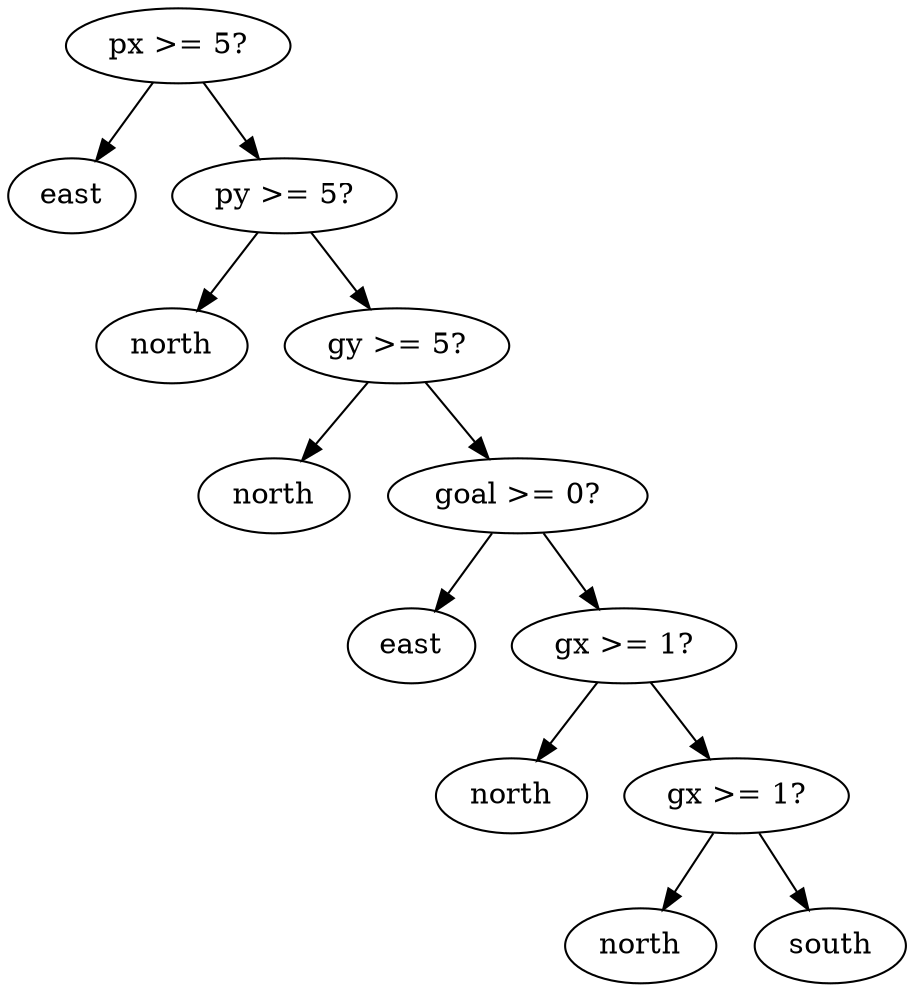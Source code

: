 digraph tree {
    "0x0" [label="px >= 5?"];
    "0x1" [label="east"];
    "0x2" [label="py >= 5?"];
    "0x3" [label="north"];
    "0x4" [label="gy >= 5?"];
    "0x5" [label="north"];
    "0x6" [label="goal >= 0?"];
    "0x7" [label="east"];
    "0x8" [label="gx >= 1?"];
    "0x9" [label="north"];
    "0xa" [label="gx >= 1?"];
    "0xb" [label="north"];
    "0xc" [label="south"];
    "0x0" -> "0x1";
    "0x0" -> "0x2";
    "0x2" -> "0x3";
    "0x2" -> "0x4";
    "0x4" -> "0x5";
    "0x4" -> "0x6";
    "0x6" -> "0x7";
    "0x6" -> "0x8";
    "0x8" -> "0x9";
    "0x8" -> "0xa";
    "0xa" -> "0xb";
    "0xa" -> "0xc";
}
